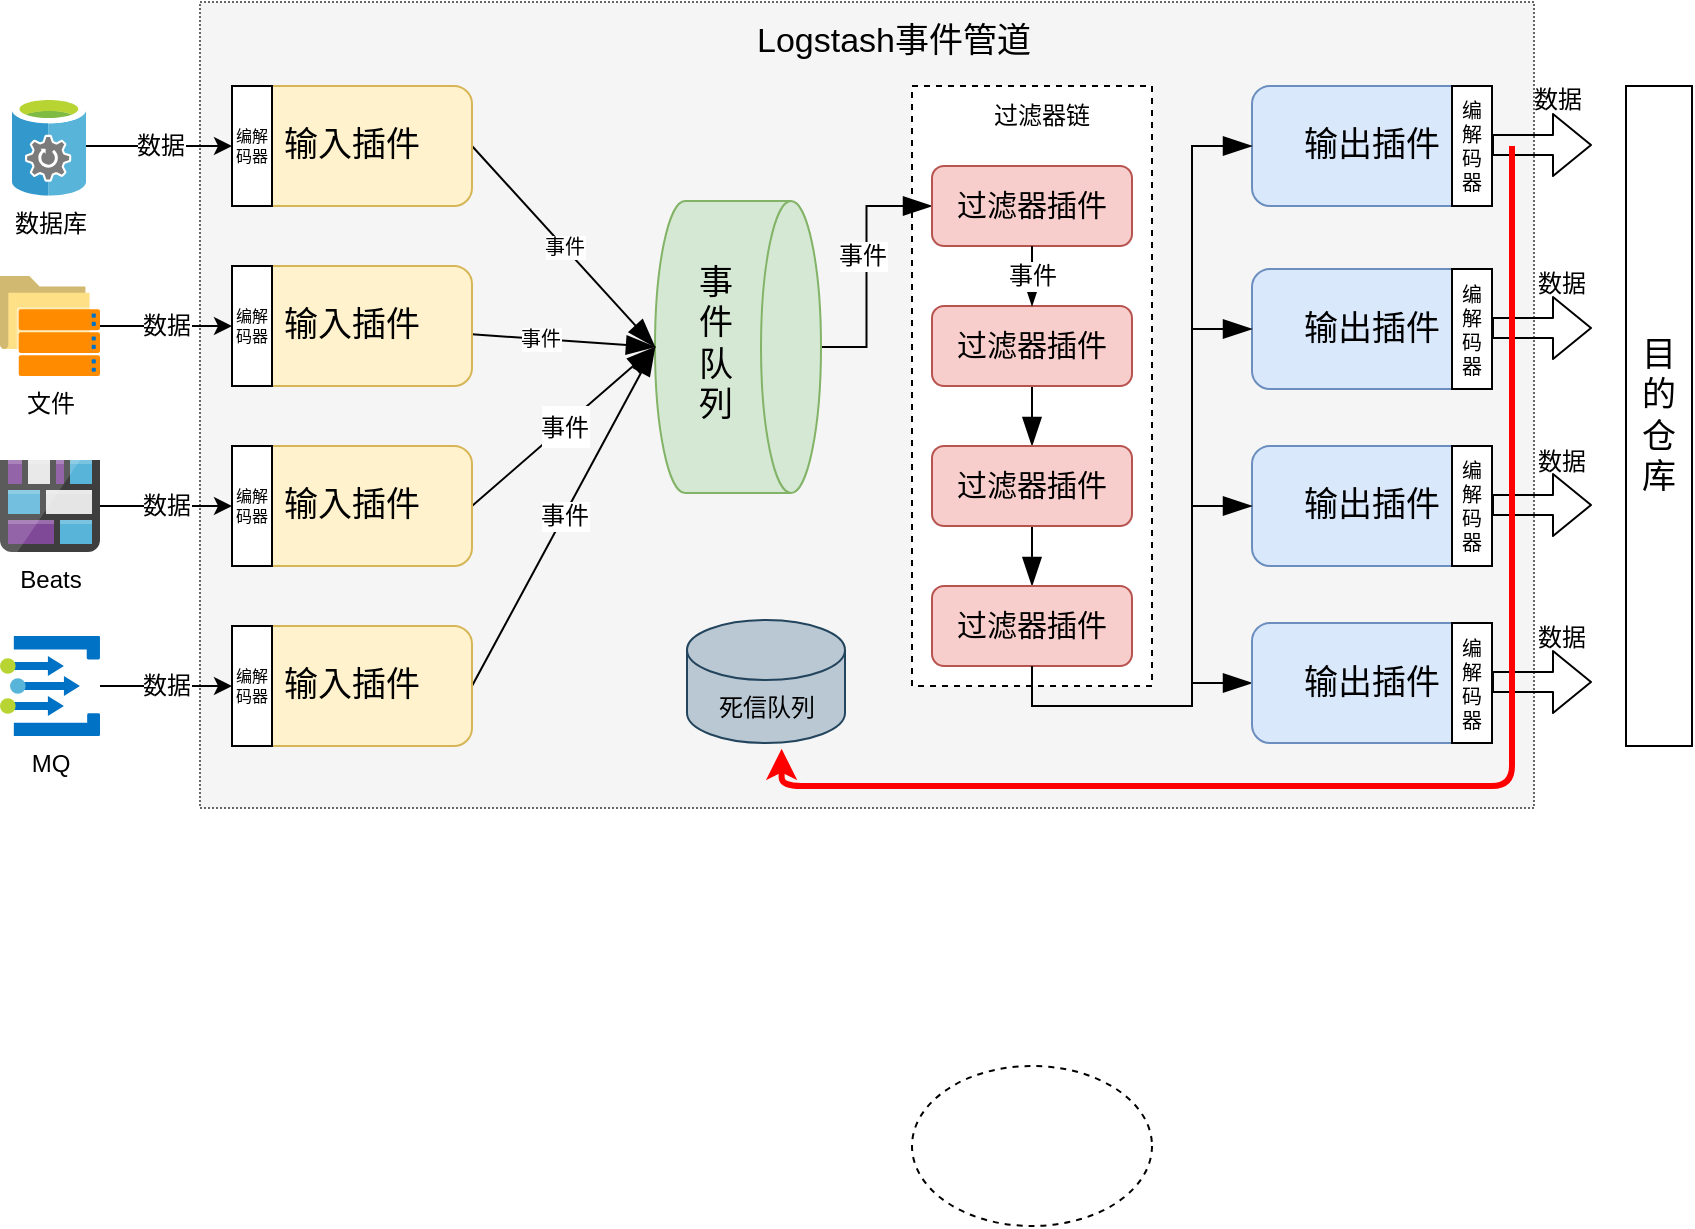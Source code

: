 <mxfile version="13.8.1" type="github">
  <diagram id="UOJKZq3eMTvmVNcWkfyv" name="Page-1">
    <mxGraphModel dx="1038" dy="547" grid="0" gridSize="10" guides="1" tooltips="1" connect="1" arrows="1" fold="1" page="1" pageScale="1" pageWidth="1169" pageHeight="827" math="0" shadow="0">
      <root>
        <mxCell id="0" />
        <mxCell id="1" parent="0" />
        <mxCell id="xnhKSYxCUKzfGCIBuKpv-74" value="" style="rounded=0;whiteSpace=wrap;html=1;fontSize=17;dashed=1;dashPattern=1 1;fillColor=#f5f5f5;strokeColor=#666666;fontColor=#333333;" vertex="1" parent="1">
          <mxGeometry x="114" y="58" width="667" height="403" as="geometry" />
        </mxCell>
        <mxCell id="xnhKSYxCUKzfGCIBuKpv-42" value="" style="rounded=0;whiteSpace=wrap;html=1;fontSize=12;dashed=1;" vertex="1" parent="1">
          <mxGeometry x="470" y="100" width="120" height="300" as="geometry" />
        </mxCell>
        <mxCell id="xnhKSYxCUKzfGCIBuKpv-45" value="" style="edgeStyle=orthogonalEdgeStyle;rounded=0;orthogonalLoop=1;jettySize=auto;html=1;endArrow=blockThin;endFill=1;endSize=12;fontSize=12;entryX=0;entryY=0.5;entryDx=0;entryDy=0;exitX=0.5;exitY=1;exitDx=0;exitDy=0;" edge="1" parent="1" source="xnhKSYxCUKzfGCIBuKpv-19" target="xnhKSYxCUKzfGCIBuKpv-26">
          <mxGeometry relative="1" as="geometry">
            <Array as="points">
              <mxPoint x="530" y="410" />
              <mxPoint x="610" y="410" />
              <mxPoint x="610" y="399" />
            </Array>
          </mxGeometry>
        </mxCell>
        <mxCell id="xnhKSYxCUKzfGCIBuKpv-50" value="" style="edgeStyle=orthogonalEdgeStyle;rounded=0;orthogonalLoop=1;jettySize=auto;html=1;endArrow=blockThin;endFill=1;endSize=12;fontSize=12;entryX=0;entryY=0.5;entryDx=0;entryDy=0;" edge="1" parent="1" source="xnhKSYxCUKzfGCIBuKpv-1" target="xnhKSYxCUKzfGCIBuKpv-16">
          <mxGeometry relative="1" as="geometry" />
        </mxCell>
        <mxCell id="xnhKSYxCUKzfGCIBuKpv-51" value="事件" style="edgeLabel;html=1;align=center;verticalAlign=middle;resizable=0;points=[];fontSize=12;" vertex="1" connectable="0" parent="xnhKSYxCUKzfGCIBuKpv-50">
          <mxGeometry x="0.084" y="3" relative="1" as="geometry">
            <mxPoint as="offset" />
          </mxGeometry>
        </mxCell>
        <mxCell id="xnhKSYxCUKzfGCIBuKpv-1" value="" style="shape=cylinder3;whiteSpace=wrap;html=1;boundedLbl=1;backgroundOutline=1;size=15;rotation=90;fillColor=#d5e8d4;strokeColor=#82b366;" vertex="1" parent="1">
          <mxGeometry x="310" y="189" width="146" height="83" as="geometry" />
        </mxCell>
        <mxCell id="xnhKSYxCUKzfGCIBuKpv-37" value="事件" style="rounded=0;orthogonalLoop=1;jettySize=auto;html=1;fontSize=10;exitX=1;exitY=0.5;exitDx=0;exitDy=0;entryX=0.5;entryY=1;entryDx=0;entryDy=0;entryPerimeter=0;elbow=vertical;endArrow=blockThin;endFill=1;endSize=12;" edge="1" parent="1" source="xnhKSYxCUKzfGCIBuKpv-2" target="xnhKSYxCUKzfGCIBuKpv-1">
          <mxGeometry relative="1" as="geometry" />
        </mxCell>
        <mxCell id="xnhKSYxCUKzfGCIBuKpv-2" value="输入插件" style="rounded=1;whiteSpace=wrap;html=1;fontSize=17;fillColor=#fff2cc;strokeColor=#d6b656;" vertex="1" parent="1">
          <mxGeometry x="130" y="100" width="120" height="60" as="geometry" />
        </mxCell>
        <mxCell id="xnhKSYxCUKzfGCIBuKpv-3" value="编解码器" style="rounded=0;whiteSpace=wrap;html=1;fontSize=8;" vertex="1" parent="1">
          <mxGeometry x="130" y="100" width="20" height="60" as="geometry" />
        </mxCell>
        <mxCell id="xnhKSYxCUKzfGCIBuKpv-4" value="输出插件" style="rounded=1;whiteSpace=wrap;html=1;fontSize=17;fillColor=#dae8fc;strokeColor=#6c8ebf;" vertex="1" parent="1">
          <mxGeometry x="640" y="100" width="120" height="60" as="geometry" />
        </mxCell>
        <mxCell id="xnhKSYxCUKzfGCIBuKpv-5" value="&lt;font style=&quot;font-size: 10px&quot;&gt;编解码器&lt;/font&gt;" style="rounded=0;whiteSpace=wrap;html=1;fontSize=8;" vertex="1" parent="1">
          <mxGeometry x="740" y="100" width="20" height="60" as="geometry" />
        </mxCell>
        <mxCell id="xnhKSYxCUKzfGCIBuKpv-38" value="" style="rounded=0;orthogonalLoop=1;jettySize=auto;html=1;fontSize=17;entryX=0.5;entryY=1;entryDx=0;entryDy=0;entryPerimeter=0;elbow=vertical;endArrow=blockThin;endFill=1;endSize=12;" edge="1" parent="1" source="xnhKSYxCUKzfGCIBuKpv-8" target="xnhKSYxCUKzfGCIBuKpv-1">
          <mxGeometry relative="1" as="geometry">
            <mxPoint x="340" y="228" as="targetPoint" />
          </mxGeometry>
        </mxCell>
        <mxCell id="xnhKSYxCUKzfGCIBuKpv-41" value="事件" style="edgeLabel;html=1;align=center;verticalAlign=middle;resizable=0;points=[];fontSize=10;" vertex="1" connectable="0" parent="xnhKSYxCUKzfGCIBuKpv-38">
          <mxGeometry x="-0.272" y="1" relative="1" as="geometry">
            <mxPoint as="offset" />
          </mxGeometry>
        </mxCell>
        <mxCell id="xnhKSYxCUKzfGCIBuKpv-8" value="输入插件" style="rounded=1;whiteSpace=wrap;html=1;fontSize=17;fillColor=#fff2cc;strokeColor=#d6b656;" vertex="1" parent="1">
          <mxGeometry x="130" y="190" width="120" height="60" as="geometry" />
        </mxCell>
        <mxCell id="xnhKSYxCUKzfGCIBuKpv-9" value="编解码器" style="rounded=0;whiteSpace=wrap;html=1;fontSize=8;" vertex="1" parent="1">
          <mxGeometry x="130" y="190" width="20" height="60" as="geometry" />
        </mxCell>
        <mxCell id="xnhKSYxCUKzfGCIBuKpv-39" value="&lt;font style=&quot;font-size: 12px&quot;&gt;事件&lt;/font&gt;" style="rounded=0;orthogonalLoop=1;jettySize=auto;html=1;fontSize=17;exitX=1;exitY=0.5;exitDx=0;exitDy=0;entryX=0.5;entryY=1;entryDx=0;entryDy=0;entryPerimeter=0;elbow=vertical;endArrow=blockThin;endFill=1;endSize=12;" edge="1" parent="1" source="xnhKSYxCUKzfGCIBuKpv-10" target="xnhKSYxCUKzfGCIBuKpv-1">
          <mxGeometry relative="1" as="geometry" />
        </mxCell>
        <mxCell id="xnhKSYxCUKzfGCIBuKpv-10" value="输入插件" style="rounded=1;whiteSpace=wrap;html=1;fontSize=17;fillColor=#fff2cc;strokeColor=#d6b656;" vertex="1" parent="1">
          <mxGeometry x="130" y="280" width="120" height="60" as="geometry" />
        </mxCell>
        <mxCell id="xnhKSYxCUKzfGCIBuKpv-11" value="编解码器" style="rounded=0;whiteSpace=wrap;html=1;fontSize=8;" vertex="1" parent="1">
          <mxGeometry x="130" y="280" width="20" height="60" as="geometry" />
        </mxCell>
        <mxCell id="xnhKSYxCUKzfGCIBuKpv-40" value="事件" style="rounded=0;orthogonalLoop=1;jettySize=auto;html=1;fontSize=12;exitX=1;exitY=0.5;exitDx=0;exitDy=0;entryX=0.5;entryY=1;entryDx=0;entryDy=0;entryPerimeter=0;elbow=vertical;endArrow=blockThin;endFill=1;endSize=12;" edge="1" parent="1" source="xnhKSYxCUKzfGCIBuKpv-12" target="xnhKSYxCUKzfGCIBuKpv-1">
          <mxGeometry relative="1" as="geometry">
            <mxPoint x="340" y="230" as="targetPoint" />
          </mxGeometry>
        </mxCell>
        <mxCell id="xnhKSYxCUKzfGCIBuKpv-12" value="输入插件" style="rounded=1;whiteSpace=wrap;html=1;fontSize=17;fillColor=#fff2cc;strokeColor=#d6b656;" vertex="1" parent="1">
          <mxGeometry x="130" y="370" width="120" height="60" as="geometry" />
        </mxCell>
        <mxCell id="xnhKSYxCUKzfGCIBuKpv-13" value="编解码器" style="rounded=0;whiteSpace=wrap;html=1;fontSize=8;" vertex="1" parent="1">
          <mxGeometry x="130" y="370" width="20" height="60" as="geometry" />
        </mxCell>
        <mxCell id="xnhKSYxCUKzfGCIBuKpv-14" value="死信队列" style="shape=cylinder3;whiteSpace=wrap;html=1;boundedLbl=1;backgroundOutline=1;size=15;rotation=0;fillColor=#bac8d3;strokeColor=#23445d;" vertex="1" parent="1">
          <mxGeometry x="357.5" y="367" width="79" height="61.5" as="geometry" />
        </mxCell>
        <mxCell id="xnhKSYxCUKzfGCIBuKpv-15" value="事件队列" style="text;html=1;strokeColor=none;fillColor=none;align=center;verticalAlign=middle;whiteSpace=wrap;rounded=0;fontSize=17;" vertex="1" parent="1">
          <mxGeometry x="361.5" y="198.5" width="20" height="60" as="geometry" />
        </mxCell>
        <mxCell id="xnhKSYxCUKzfGCIBuKpv-16" value="&lt;font style=&quot;font-size: 15px&quot;&gt;过滤器插件&lt;/font&gt;" style="rounded=1;whiteSpace=wrap;html=1;fontSize=17;fillColor=#f8cecc;strokeColor=#b85450;" vertex="1" parent="1">
          <mxGeometry x="480" y="140" width="100" height="40" as="geometry" />
        </mxCell>
        <mxCell id="xnhKSYxCUKzfGCIBuKpv-46" value="" style="edgeStyle=orthogonalEdgeStyle;rounded=0;orthogonalLoop=1;jettySize=auto;html=1;endArrow=blockThin;endFill=1;endSize=12;fontSize=12;entryX=0.5;entryY=0;entryDx=0;entryDy=0;" edge="1" parent="1" source="xnhKSYxCUKzfGCIBuKpv-17" target="xnhKSYxCUKzfGCIBuKpv-18">
          <mxGeometry relative="1" as="geometry" />
        </mxCell>
        <mxCell id="xnhKSYxCUKzfGCIBuKpv-17" value="&lt;font style=&quot;font-size: 15px&quot;&gt;过滤器插件&lt;/font&gt;" style="rounded=1;whiteSpace=wrap;html=1;fontSize=17;fillColor=#f8cecc;strokeColor=#b85450;" vertex="1" parent="1">
          <mxGeometry x="480" y="210" width="100" height="40" as="geometry" />
        </mxCell>
        <mxCell id="xnhKSYxCUKzfGCIBuKpv-47" value="" style="edgeStyle=orthogonalEdgeStyle;rounded=0;orthogonalLoop=1;jettySize=auto;html=1;endArrow=blockThin;endFill=1;endSize=12;fontSize=12;" edge="1" parent="1" source="xnhKSYxCUKzfGCIBuKpv-18" target="xnhKSYxCUKzfGCIBuKpv-19">
          <mxGeometry relative="1" as="geometry" />
        </mxCell>
        <mxCell id="xnhKSYxCUKzfGCIBuKpv-18" value="&lt;font style=&quot;font-size: 15px&quot;&gt;过滤器插件&lt;/font&gt;" style="rounded=1;whiteSpace=wrap;html=1;fontSize=17;fillColor=#f8cecc;strokeColor=#b85450;" vertex="1" parent="1">
          <mxGeometry x="480" y="280" width="100" height="40" as="geometry" />
        </mxCell>
        <mxCell id="xnhKSYxCUKzfGCIBuKpv-19" value="&lt;font style=&quot;font-size: 15px&quot;&gt;过滤器插件&lt;/font&gt;" style="rounded=1;whiteSpace=wrap;html=1;fontSize=17;fillColor=#f8cecc;strokeColor=#b85450;" vertex="1" parent="1">
          <mxGeometry x="480" y="350" width="100" height="40" as="geometry" />
        </mxCell>
        <mxCell id="xnhKSYxCUKzfGCIBuKpv-22" value="输出插件" style="rounded=1;whiteSpace=wrap;html=1;fontSize=17;fillColor=#dae8fc;strokeColor=#6c8ebf;" vertex="1" parent="1">
          <mxGeometry x="640" y="191.5" width="120" height="60" as="geometry" />
        </mxCell>
        <mxCell id="xnhKSYxCUKzfGCIBuKpv-23" value="&lt;font style=&quot;font-size: 10px&quot;&gt;编解码器&lt;/font&gt;" style="rounded=0;whiteSpace=wrap;html=1;fontSize=8;" vertex="1" parent="1">
          <mxGeometry x="740" y="191.5" width="20" height="60" as="geometry" />
        </mxCell>
        <mxCell id="xnhKSYxCUKzfGCIBuKpv-24" value="输出插件" style="rounded=1;whiteSpace=wrap;html=1;fontSize=17;fillColor=#dae8fc;strokeColor=#6c8ebf;" vertex="1" parent="1">
          <mxGeometry x="640" y="280" width="120" height="60" as="geometry" />
        </mxCell>
        <mxCell id="xnhKSYxCUKzfGCIBuKpv-25" value="&lt;font style=&quot;font-size: 10px&quot;&gt;编解码器&lt;/font&gt;" style="rounded=0;whiteSpace=wrap;html=1;fontSize=8;" vertex="1" parent="1">
          <mxGeometry x="740" y="280" width="20" height="60" as="geometry" />
        </mxCell>
        <mxCell id="xnhKSYxCUKzfGCIBuKpv-26" value="输出插件" style="rounded=1;whiteSpace=wrap;html=1;fontSize=17;fillColor=#dae8fc;strokeColor=#6c8ebf;" vertex="1" parent="1">
          <mxGeometry x="640" y="368.5" width="120" height="60" as="geometry" />
        </mxCell>
        <mxCell id="xnhKSYxCUKzfGCIBuKpv-27" value="&lt;font style=&quot;font-size: 10px&quot;&gt;编解码器&lt;/font&gt;" style="rounded=0;whiteSpace=wrap;html=1;fontSize=8;" vertex="1" parent="1">
          <mxGeometry x="740" y="368.5" width="20" height="60" as="geometry" />
        </mxCell>
        <mxCell id="xnhKSYxCUKzfGCIBuKpv-33" value="数据" style="edgeStyle=orthogonalEdgeStyle;rounded=0;orthogonalLoop=1;jettySize=auto;html=1;fontSize=12;" edge="1" parent="1" source="xnhKSYxCUKzfGCIBuKpv-29" target="xnhKSYxCUKzfGCIBuKpv-3">
          <mxGeometry relative="1" as="geometry" />
        </mxCell>
        <mxCell id="xnhKSYxCUKzfGCIBuKpv-29" value="数据库" style="aspect=fixed;html=1;points=[];align=center;image;fontSize=12;image=img/lib/mscae/StorSimple_Data_Managers.svg;" vertex="1" parent="1">
          <mxGeometry x="20" y="105" width="37" height="50" as="geometry" />
        </mxCell>
        <mxCell id="xnhKSYxCUKzfGCIBuKpv-34" value="数据" style="edgeStyle=orthogonalEdgeStyle;rounded=0;orthogonalLoop=1;jettySize=auto;html=1;fontSize=12;" edge="1" parent="1" source="xnhKSYxCUKzfGCIBuKpv-30" target="xnhKSYxCUKzfGCIBuKpv-9">
          <mxGeometry relative="1" as="geometry" />
        </mxCell>
        <mxCell id="xnhKSYxCUKzfGCIBuKpv-30" value="文件" style="aspect=fixed;html=1;points=[];align=center;image;fontSize=12;image=img/lib/mscae/AzureFXTEdgeFiler.svg;" vertex="1" parent="1">
          <mxGeometry x="14" y="195" width="50" height="50" as="geometry" />
        </mxCell>
        <mxCell id="xnhKSYxCUKzfGCIBuKpv-35" value="数据" style="edgeStyle=orthogonalEdgeStyle;rounded=0;orthogonalLoop=1;jettySize=auto;html=1;fontSize=12;" edge="1" parent="1" source="xnhKSYxCUKzfGCIBuKpv-31" target="xnhKSYxCUKzfGCIBuKpv-11">
          <mxGeometry relative="1" as="geometry" />
        </mxCell>
        <mxCell id="xnhKSYxCUKzfGCIBuKpv-31" value="Beats" style="aspect=fixed;html=1;points=[];align=center;image;fontSize=12;image=img/lib/mscae/Blog_Storage.svg;" vertex="1" parent="1">
          <mxGeometry x="14" y="287" width="50" height="46" as="geometry" />
        </mxCell>
        <mxCell id="xnhKSYxCUKzfGCIBuKpv-36" value="数据" style="edgeStyle=orthogonalEdgeStyle;rounded=0;orthogonalLoop=1;jettySize=auto;html=1;fontSize=12;" edge="1" parent="1" source="xnhKSYxCUKzfGCIBuKpv-32" target="xnhKSYxCUKzfGCIBuKpv-13">
          <mxGeometry relative="1" as="geometry" />
        </mxCell>
        <mxCell id="xnhKSYxCUKzfGCIBuKpv-32" value="MQ" style="aspect=fixed;html=1;points=[];align=center;image;fontSize=12;image=img/lib/mscae/Event_Grid_Topics.svg;" vertex="1" parent="1">
          <mxGeometry x="14" y="375" width="50" height="50" as="geometry" />
        </mxCell>
        <mxCell id="xnhKSYxCUKzfGCIBuKpv-43" value="过滤器链" style="text;html=1;strokeColor=none;fillColor=none;align=center;verticalAlign=middle;whiteSpace=wrap;rounded=0;dashed=1;fontSize=12;" vertex="1" parent="1">
          <mxGeometry x="510" y="105" width="50" height="20" as="geometry" />
        </mxCell>
        <mxCell id="xnhKSYxCUKzfGCIBuKpv-44" value="" style="ellipse;whiteSpace=wrap;html=1;rounded=0;dashed=1;" vertex="1" parent="1">
          <mxGeometry x="470" y="590" width="120" height="80" as="geometry" />
        </mxCell>
        <mxCell id="xnhKSYxCUKzfGCIBuKpv-49" value="事件" style="edgeStyle=orthogonalEdgeStyle;rounded=0;orthogonalLoop=1;jettySize=auto;html=1;endArrow=blockThin;endFill=1;endSize=12;fontSize=12;entryX=0.5;entryY=0;entryDx=0;entryDy=0;" edge="1" parent="1" target="xnhKSYxCUKzfGCIBuKpv-17">
          <mxGeometry relative="1" as="geometry">
            <mxPoint x="530" y="180" as="sourcePoint" />
            <mxPoint x="540" y="360" as="targetPoint" />
          </mxGeometry>
        </mxCell>
        <mxCell id="xnhKSYxCUKzfGCIBuKpv-52" value="" style="shape=flexArrow;endArrow=classic;html=1;fontSize=12;" edge="1" parent="1">
          <mxGeometry width="50" height="50" relative="1" as="geometry">
            <mxPoint x="760" y="129.5" as="sourcePoint" />
            <mxPoint x="810" y="129.5" as="targetPoint" />
          </mxGeometry>
        </mxCell>
        <mxCell id="xnhKSYxCUKzfGCIBuKpv-53" value="" style="shape=flexArrow;endArrow=classic;html=1;fontSize=12;" edge="1" parent="1">
          <mxGeometry width="50" height="50" relative="1" as="geometry">
            <mxPoint x="760" y="221" as="sourcePoint" />
            <mxPoint x="810" y="221" as="targetPoint" />
          </mxGeometry>
        </mxCell>
        <mxCell id="xnhKSYxCUKzfGCIBuKpv-54" value="" style="shape=flexArrow;endArrow=classic;html=1;fontSize=12;" edge="1" parent="1">
          <mxGeometry width="50" height="50" relative="1" as="geometry">
            <mxPoint x="760" y="309.5" as="sourcePoint" />
            <mxPoint x="810" y="309.5" as="targetPoint" />
          </mxGeometry>
        </mxCell>
        <mxCell id="xnhKSYxCUKzfGCIBuKpv-55" value="" style="shape=flexArrow;endArrow=classic;html=1;fontSize=12;" edge="1" parent="1">
          <mxGeometry width="50" height="50" relative="1" as="geometry">
            <mxPoint x="760" y="398" as="sourcePoint" />
            <mxPoint x="810" y="398" as="targetPoint" />
          </mxGeometry>
        </mxCell>
        <mxCell id="xnhKSYxCUKzfGCIBuKpv-57" value="" style="edgeStyle=orthogonalEdgeStyle;rounded=0;orthogonalLoop=1;jettySize=auto;html=1;endArrow=blockThin;endFill=1;endSize=12;fontSize=12;entryX=0;entryY=0.5;entryDx=0;entryDy=0;exitX=0.5;exitY=1;exitDx=0;exitDy=0;" edge="1" parent="1" source="xnhKSYxCUKzfGCIBuKpv-19" target="xnhKSYxCUKzfGCIBuKpv-24">
          <mxGeometry relative="1" as="geometry">
            <mxPoint x="550" y="450" as="sourcePoint" />
            <mxPoint x="660" y="418.5" as="targetPoint" />
            <Array as="points">
              <mxPoint x="530" y="410" />
              <mxPoint x="610" y="410" />
              <mxPoint x="610" y="310" />
            </Array>
          </mxGeometry>
        </mxCell>
        <mxCell id="xnhKSYxCUKzfGCIBuKpv-58" value="" style="edgeStyle=orthogonalEdgeStyle;rounded=0;orthogonalLoop=1;jettySize=auto;html=1;endArrow=blockThin;endFill=1;endSize=12;fontSize=12;entryX=0;entryY=0.5;entryDx=0;entryDy=0;exitX=0.5;exitY=1;exitDx=0;exitDy=0;" edge="1" parent="1" source="xnhKSYxCUKzfGCIBuKpv-19" target="xnhKSYxCUKzfGCIBuKpv-22">
          <mxGeometry relative="1" as="geometry">
            <mxPoint x="560" y="420" as="sourcePoint" />
            <mxPoint x="670" y="428.5" as="targetPoint" />
            <Array as="points">
              <mxPoint x="530" y="410" />
              <mxPoint x="610" y="410" />
              <mxPoint x="610" y="222" />
            </Array>
          </mxGeometry>
        </mxCell>
        <mxCell id="xnhKSYxCUKzfGCIBuKpv-59" value="" style="edgeStyle=orthogonalEdgeStyle;rounded=0;orthogonalLoop=1;jettySize=auto;html=1;endArrow=blockThin;endFill=1;endSize=12;fontSize=12;entryX=0;entryY=0.5;entryDx=0;entryDy=0;" edge="1" parent="1" target="xnhKSYxCUKzfGCIBuKpv-4">
          <mxGeometry relative="1" as="geometry">
            <mxPoint x="530" y="390" as="sourcePoint" />
            <mxPoint x="680" y="438.5" as="targetPoint" />
            <Array as="points">
              <mxPoint x="530" y="410" />
              <mxPoint x="610" y="410" />
              <mxPoint x="610" y="130" />
            </Array>
          </mxGeometry>
        </mxCell>
        <mxCell id="xnhKSYxCUKzfGCIBuKpv-65" value="数据" style="text;html=1;strokeColor=none;fillColor=none;align=center;verticalAlign=middle;whiteSpace=wrap;rounded=0;dashed=1;fontSize=12;" vertex="1" parent="1">
          <mxGeometry x="768" y="97" width="50" height="20" as="geometry" />
        </mxCell>
        <mxCell id="xnhKSYxCUKzfGCIBuKpv-66" value="数据" style="text;html=1;strokeColor=none;fillColor=none;align=center;verticalAlign=middle;whiteSpace=wrap;rounded=0;dashed=1;fontSize=12;" vertex="1" parent="1">
          <mxGeometry x="770" y="189" width="50" height="20" as="geometry" />
        </mxCell>
        <mxCell id="xnhKSYxCUKzfGCIBuKpv-68" value="数据" style="text;html=1;strokeColor=none;fillColor=none;align=center;verticalAlign=middle;whiteSpace=wrap;rounded=0;dashed=1;fontSize=12;" vertex="1" parent="1">
          <mxGeometry x="770" y="278" width="50" height="20" as="geometry" />
        </mxCell>
        <mxCell id="xnhKSYxCUKzfGCIBuKpv-69" value="数据" style="text;html=1;strokeColor=none;fillColor=none;align=center;verticalAlign=middle;whiteSpace=wrap;rounded=0;dashed=1;fontSize=12;" vertex="1" parent="1">
          <mxGeometry x="770" y="366" width="50" height="20" as="geometry" />
        </mxCell>
        <mxCell id="xnhKSYxCUKzfGCIBuKpv-72" value="目的仓库" style="rounded=0;whiteSpace=wrap;html=1;fontSize=17;" vertex="1" parent="1">
          <mxGeometry x="827" y="100" width="33" height="330" as="geometry" />
        </mxCell>
        <mxCell id="xnhKSYxCUKzfGCIBuKpv-73" value="" style="endArrow=classic;html=1;fontSize=17;edgeStyle=orthogonalEdgeStyle;entryX=0.599;entryY=1.047;entryDx=0;entryDy=0;entryPerimeter=0;strokeWidth=3;strokeColor=#FF0000;" edge="1" parent="1" target="xnhKSYxCUKzfGCIBuKpv-14">
          <mxGeometry width="50" height="50" relative="1" as="geometry">
            <mxPoint x="770" y="130" as="sourcePoint" />
            <mxPoint x="780" y="460" as="targetPoint" />
            <Array as="points">
              <mxPoint x="770" y="140" />
              <mxPoint x="770" y="450" />
              <mxPoint x="405" y="450" />
            </Array>
          </mxGeometry>
        </mxCell>
        <mxCell id="xnhKSYxCUKzfGCIBuKpv-75" value="Logstash事件管道" style="text;html=1;strokeColor=none;fillColor=none;align=center;verticalAlign=middle;whiteSpace=wrap;rounded=0;fontSize=17;" vertex="1" parent="1">
          <mxGeometry x="381.5" y="59" width="157.5" height="38" as="geometry" />
        </mxCell>
      </root>
    </mxGraphModel>
  </diagram>
</mxfile>
